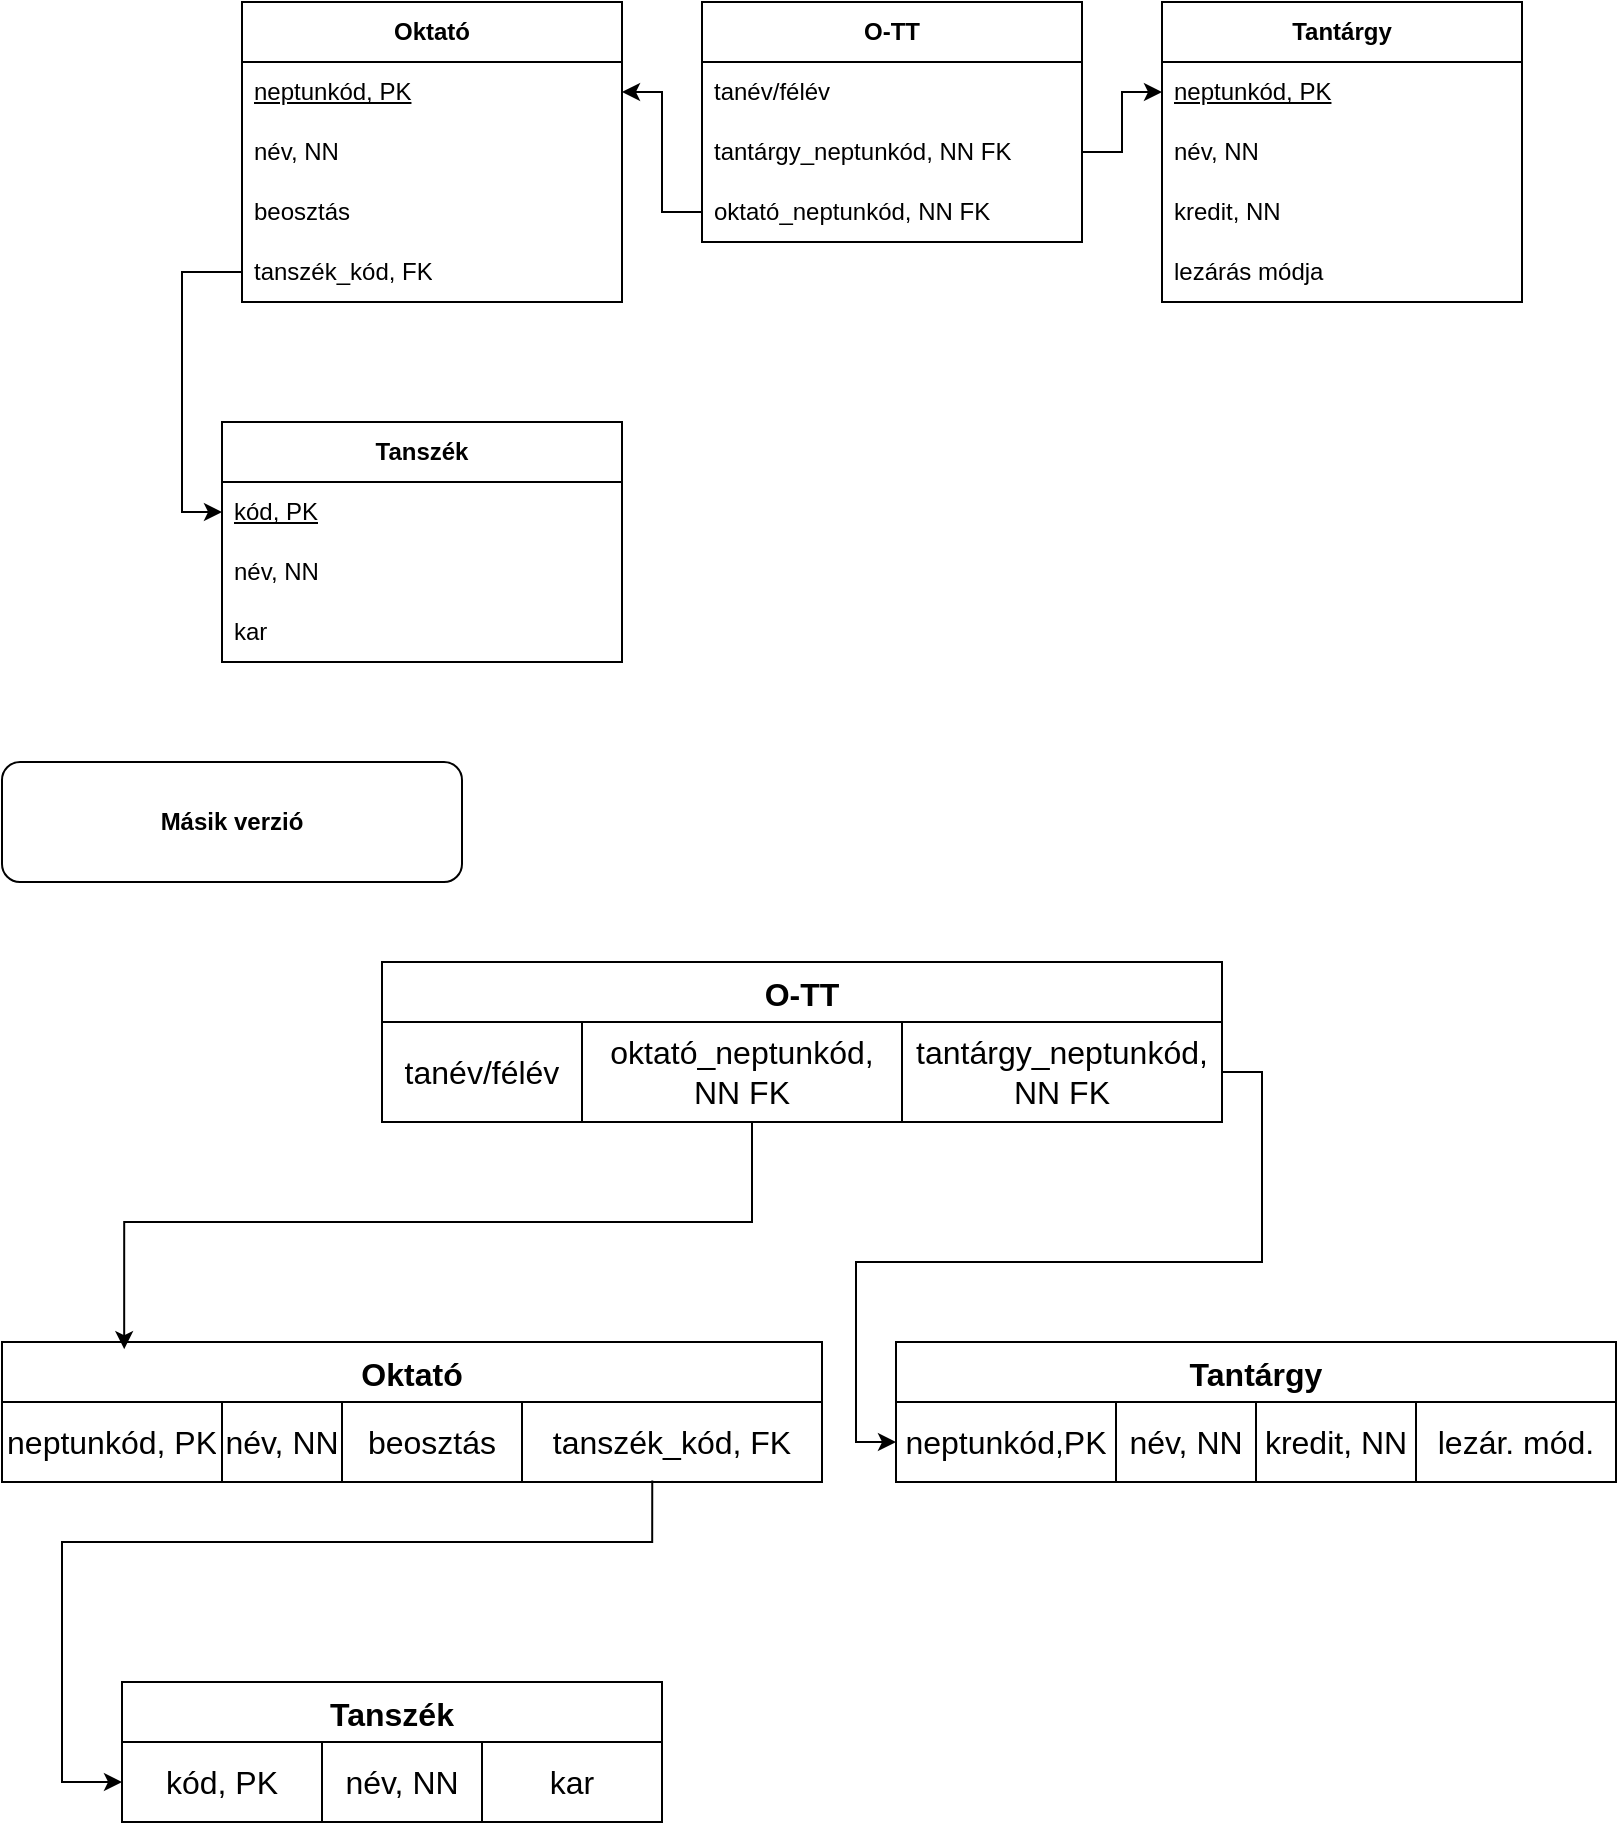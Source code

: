 <mxfile version="24.7.17">
  <diagram id="C5RBs43oDa-KdzZeNtuy" name="Page-1">
    <mxGraphModel dx="1753" dy="2020" grid="1" gridSize="10" guides="1" tooltips="1" connect="1" arrows="1" fold="1" page="1" pageScale="1" pageWidth="827" pageHeight="1169" math="0" shadow="0">
      <root>
        <mxCell id="WIyWlLk6GJQsqaUBKTNV-0" />
        <mxCell id="WIyWlLk6GJQsqaUBKTNV-1" parent="WIyWlLk6GJQsqaUBKTNV-0" />
        <mxCell id="zwBQwwjxAUiw6fbHZpVD-0" value="&lt;b&gt;Tanszék&lt;/b&gt;" style="swimlane;fontStyle=0;childLayout=stackLayout;horizontal=1;startSize=30;horizontalStack=0;resizeParent=1;resizeParentMax=0;resizeLast=0;collapsible=1;marginBottom=0;whiteSpace=wrap;html=1;" parent="WIyWlLk6GJQsqaUBKTNV-1" vertex="1">
          <mxGeometry x="130" y="250" width="200" height="120" as="geometry" />
        </mxCell>
        <mxCell id="zwBQwwjxAUiw6fbHZpVD-1" value="&lt;u&gt;kód, PK&lt;/u&gt;" style="text;strokeColor=none;fillColor=none;align=left;verticalAlign=middle;spacingLeft=4;spacingRight=4;overflow=hidden;points=[[0,0.5],[1,0.5]];portConstraint=eastwest;rotatable=0;whiteSpace=wrap;html=1;" parent="zwBQwwjxAUiw6fbHZpVD-0" vertex="1">
          <mxGeometry y="30" width="200" height="30" as="geometry" />
        </mxCell>
        <mxCell id="zwBQwwjxAUiw6fbHZpVD-2" value="név, NN" style="text;strokeColor=none;fillColor=none;align=left;verticalAlign=middle;spacingLeft=4;spacingRight=4;overflow=hidden;points=[[0,0.5],[1,0.5]];portConstraint=eastwest;rotatable=0;whiteSpace=wrap;html=1;" parent="zwBQwwjxAUiw6fbHZpVD-0" vertex="1">
          <mxGeometry y="60" width="200" height="30" as="geometry" />
        </mxCell>
        <mxCell id="zwBQwwjxAUiw6fbHZpVD-3" value="kar" style="text;strokeColor=none;fillColor=none;align=left;verticalAlign=middle;spacingLeft=4;spacingRight=4;overflow=hidden;points=[[0,0.5],[1,0.5]];portConstraint=eastwest;rotatable=0;whiteSpace=wrap;html=1;" parent="zwBQwwjxAUiw6fbHZpVD-0" vertex="1">
          <mxGeometry y="90" width="200" height="30" as="geometry" />
        </mxCell>
        <mxCell id="zwBQwwjxAUiw6fbHZpVD-4" value="&lt;b&gt;Tantárgy&lt;/b&gt;" style="swimlane;fontStyle=0;childLayout=stackLayout;horizontal=1;startSize=30;horizontalStack=0;resizeParent=1;resizeParentMax=0;resizeLast=0;collapsible=1;marginBottom=0;whiteSpace=wrap;html=1;" parent="WIyWlLk6GJQsqaUBKTNV-1" vertex="1">
          <mxGeometry x="600" y="40" width="180" height="150" as="geometry" />
        </mxCell>
        <mxCell id="zwBQwwjxAUiw6fbHZpVD-5" value="&lt;u&gt;neptunkód, PK&lt;/u&gt;" style="text;strokeColor=none;fillColor=none;align=left;verticalAlign=middle;spacingLeft=4;spacingRight=4;overflow=hidden;points=[[0,0.5],[1,0.5]];portConstraint=eastwest;rotatable=0;whiteSpace=wrap;html=1;" parent="zwBQwwjxAUiw6fbHZpVD-4" vertex="1">
          <mxGeometry y="30" width="180" height="30" as="geometry" />
        </mxCell>
        <mxCell id="zwBQwwjxAUiw6fbHZpVD-6" value="név, NN" style="text;strokeColor=none;fillColor=none;align=left;verticalAlign=middle;spacingLeft=4;spacingRight=4;overflow=hidden;points=[[0,0.5],[1,0.5]];portConstraint=eastwest;rotatable=0;whiteSpace=wrap;html=1;" parent="zwBQwwjxAUiw6fbHZpVD-4" vertex="1">
          <mxGeometry y="60" width="180" height="30" as="geometry" />
        </mxCell>
        <mxCell id="zwBQwwjxAUiw6fbHZpVD-7" value="kredit, NN" style="text;strokeColor=none;fillColor=none;align=left;verticalAlign=middle;spacingLeft=4;spacingRight=4;overflow=hidden;points=[[0,0.5],[1,0.5]];portConstraint=eastwest;rotatable=0;whiteSpace=wrap;html=1;" parent="zwBQwwjxAUiw6fbHZpVD-4" vertex="1">
          <mxGeometry y="90" width="180" height="30" as="geometry" />
        </mxCell>
        <mxCell id="zwBQwwjxAUiw6fbHZpVD-8" value="lezárás módja" style="text;strokeColor=none;fillColor=none;align=left;verticalAlign=middle;spacingLeft=4;spacingRight=4;overflow=hidden;points=[[0,0.5],[1,0.5]];portConstraint=eastwest;rotatable=0;whiteSpace=wrap;html=1;" parent="zwBQwwjxAUiw6fbHZpVD-4" vertex="1">
          <mxGeometry y="120" width="180" height="30" as="geometry" />
        </mxCell>
        <mxCell id="zwBQwwjxAUiw6fbHZpVD-9" value="&lt;b&gt;Oktató&lt;/b&gt;" style="swimlane;fontStyle=0;childLayout=stackLayout;horizontal=1;startSize=30;horizontalStack=0;resizeParent=1;resizeParentMax=0;resizeLast=0;collapsible=1;marginBottom=0;whiteSpace=wrap;html=1;" parent="WIyWlLk6GJQsqaUBKTNV-1" vertex="1">
          <mxGeometry x="140" y="40" width="190" height="150" as="geometry" />
        </mxCell>
        <mxCell id="zwBQwwjxAUiw6fbHZpVD-10" value="&lt;u&gt;neptunkód, PK&lt;/u&gt;" style="text;strokeColor=none;fillColor=none;align=left;verticalAlign=middle;spacingLeft=4;spacingRight=4;overflow=hidden;points=[[0,0.5],[1,0.5]];portConstraint=eastwest;rotatable=0;whiteSpace=wrap;html=1;" parent="zwBQwwjxAUiw6fbHZpVD-9" vertex="1">
          <mxGeometry y="30" width="190" height="30" as="geometry" />
        </mxCell>
        <mxCell id="zwBQwwjxAUiw6fbHZpVD-11" value="név, NN" style="text;strokeColor=none;fillColor=none;align=left;verticalAlign=middle;spacingLeft=4;spacingRight=4;overflow=hidden;points=[[0,0.5],[1,0.5]];portConstraint=eastwest;rotatable=0;whiteSpace=wrap;html=1;" parent="zwBQwwjxAUiw6fbHZpVD-9" vertex="1">
          <mxGeometry y="60" width="190" height="30" as="geometry" />
        </mxCell>
        <mxCell id="zwBQwwjxAUiw6fbHZpVD-12" value="beosztás" style="text;strokeColor=none;fillColor=none;align=left;verticalAlign=middle;spacingLeft=4;spacingRight=4;overflow=hidden;points=[[0,0.5],[1,0.5]];portConstraint=eastwest;rotatable=0;whiteSpace=wrap;html=1;" parent="zwBQwwjxAUiw6fbHZpVD-9" vertex="1">
          <mxGeometry y="90" width="190" height="30" as="geometry" />
        </mxCell>
        <mxCell id="zwBQwwjxAUiw6fbHZpVD-13" value="tanszék_kód, FK" style="text;strokeColor=none;fillColor=none;align=left;verticalAlign=middle;spacingLeft=4;spacingRight=4;overflow=hidden;points=[[0,0.5],[1,0.5]];portConstraint=eastwest;rotatable=0;whiteSpace=wrap;html=1;" parent="zwBQwwjxAUiw6fbHZpVD-9" vertex="1">
          <mxGeometry y="120" width="190" height="30" as="geometry" />
        </mxCell>
        <mxCell id="zwBQwwjxAUiw6fbHZpVD-14" value="&lt;b&gt;O-TT&lt;/b&gt;" style="swimlane;fontStyle=0;childLayout=stackLayout;horizontal=1;startSize=30;horizontalStack=0;resizeParent=1;resizeParentMax=0;resizeLast=0;collapsible=1;marginBottom=0;whiteSpace=wrap;html=1;" parent="WIyWlLk6GJQsqaUBKTNV-1" vertex="1">
          <mxGeometry x="370" y="40" width="190" height="120" as="geometry" />
        </mxCell>
        <mxCell id="zwBQwwjxAUiw6fbHZpVD-15" value="tanév/félév" style="text;strokeColor=none;fillColor=none;align=left;verticalAlign=middle;spacingLeft=4;spacingRight=4;overflow=hidden;points=[[0,0.5],[1,0.5]];portConstraint=eastwest;rotatable=0;whiteSpace=wrap;html=1;" parent="zwBQwwjxAUiw6fbHZpVD-14" vertex="1">
          <mxGeometry y="30" width="190" height="30" as="geometry" />
        </mxCell>
        <mxCell id="zwBQwwjxAUiw6fbHZpVD-16" value="tantárgy_neptunkód, NN FK" style="text;strokeColor=none;fillColor=none;align=left;verticalAlign=middle;spacingLeft=4;spacingRight=4;overflow=hidden;points=[[0,0.5],[1,0.5]];portConstraint=eastwest;rotatable=0;whiteSpace=wrap;html=1;" parent="zwBQwwjxAUiw6fbHZpVD-14" vertex="1">
          <mxGeometry y="60" width="190" height="30" as="geometry" />
        </mxCell>
        <mxCell id="zwBQwwjxAUiw6fbHZpVD-17" value="oktató_neptunkód, NN FK" style="text;strokeColor=none;fillColor=none;align=left;verticalAlign=middle;spacingLeft=4;spacingRight=4;overflow=hidden;points=[[0,0.5],[1,0.5]];portConstraint=eastwest;rotatable=0;whiteSpace=wrap;html=1;" parent="zwBQwwjxAUiw6fbHZpVD-14" vertex="1">
          <mxGeometry y="90" width="190" height="30" as="geometry" />
        </mxCell>
        <mxCell id="zwBQwwjxAUiw6fbHZpVD-18" style="edgeStyle=orthogonalEdgeStyle;rounded=0;orthogonalLoop=1;jettySize=auto;html=1;entryX=0;entryY=0.5;entryDx=0;entryDy=0;" parent="WIyWlLk6GJQsqaUBKTNV-1" source="zwBQwwjxAUiw6fbHZpVD-13" target="zwBQwwjxAUiw6fbHZpVD-1" edge="1">
          <mxGeometry relative="1" as="geometry" />
        </mxCell>
        <mxCell id="zwBQwwjxAUiw6fbHZpVD-19" style="edgeStyle=orthogonalEdgeStyle;rounded=0;orthogonalLoop=1;jettySize=auto;html=1;entryX=1;entryY=0.5;entryDx=0;entryDy=0;" parent="WIyWlLk6GJQsqaUBKTNV-1" source="zwBQwwjxAUiw6fbHZpVD-17" target="zwBQwwjxAUiw6fbHZpVD-10" edge="1">
          <mxGeometry relative="1" as="geometry" />
        </mxCell>
        <mxCell id="zwBQwwjxAUiw6fbHZpVD-20" style="edgeStyle=orthogonalEdgeStyle;rounded=0;orthogonalLoop=1;jettySize=auto;html=1;entryX=0;entryY=0.5;entryDx=0;entryDy=0;" parent="WIyWlLk6GJQsqaUBKTNV-1" source="zwBQwwjxAUiw6fbHZpVD-16" target="zwBQwwjxAUiw6fbHZpVD-5" edge="1">
          <mxGeometry relative="1" as="geometry" />
        </mxCell>
        <mxCell id="zwBQwwjxAUiw6fbHZpVD-23" value="Másik verzió" style="rounded=1;whiteSpace=wrap;html=1;fontStyle=1" parent="WIyWlLk6GJQsqaUBKTNV-1" vertex="1">
          <mxGeometry x="20" y="420" width="230" height="60" as="geometry" />
        </mxCell>
        <mxCell id="zwBQwwjxAUiw6fbHZpVD-37" value="Tantárgy" style="shape=table;startSize=30;container=1;collapsible=0;childLayout=tableLayout;strokeColor=default;fontSize=16;fontStyle=1" parent="WIyWlLk6GJQsqaUBKTNV-1" vertex="1">
          <mxGeometry x="467" y="710" width="360" height="70" as="geometry" />
        </mxCell>
        <mxCell id="zwBQwwjxAUiw6fbHZpVD-38" value="" style="shape=tableRow;horizontal=0;startSize=0;swimlaneHead=0;swimlaneBody=0;strokeColor=inherit;top=0;left=0;bottom=0;right=0;collapsible=0;dropTarget=0;fillColor=none;points=[[0,0.5],[1,0.5]];portConstraint=eastwest;fontSize=16;" parent="zwBQwwjxAUiw6fbHZpVD-37" vertex="1">
          <mxGeometry y="30" width="360" height="40" as="geometry" />
        </mxCell>
        <mxCell id="zwBQwwjxAUiw6fbHZpVD-39" value="neptunkód,PK" style="shape=partialRectangle;html=1;whiteSpace=wrap;connectable=0;strokeColor=inherit;overflow=hidden;fillColor=none;top=0;left=0;bottom=0;right=0;pointerEvents=1;fontSize=16;" parent="zwBQwwjxAUiw6fbHZpVD-38" vertex="1">
          <mxGeometry width="110" height="40" as="geometry">
            <mxRectangle width="110" height="40" as="alternateBounds" />
          </mxGeometry>
        </mxCell>
        <mxCell id="zwBQwwjxAUiw6fbHZpVD-40" value="név, NN" style="shape=partialRectangle;html=1;whiteSpace=wrap;connectable=0;strokeColor=inherit;overflow=hidden;fillColor=none;top=0;left=0;bottom=0;right=0;pointerEvents=1;fontSize=16;" parent="zwBQwwjxAUiw6fbHZpVD-38" vertex="1">
          <mxGeometry x="110" width="70" height="40" as="geometry">
            <mxRectangle width="70" height="40" as="alternateBounds" />
          </mxGeometry>
        </mxCell>
        <mxCell id="zwBQwwjxAUiw6fbHZpVD-41" value="kredit, NN" style="shape=partialRectangle;html=1;whiteSpace=wrap;connectable=0;strokeColor=inherit;overflow=hidden;fillColor=none;top=0;left=0;bottom=0;right=0;pointerEvents=1;fontSize=16;" parent="zwBQwwjxAUiw6fbHZpVD-38" vertex="1">
          <mxGeometry x="180" width="80" height="40" as="geometry">
            <mxRectangle width="80" height="40" as="alternateBounds" />
          </mxGeometry>
        </mxCell>
        <mxCell id="zwBQwwjxAUiw6fbHZpVD-42" value="lezár. mód." style="shape=partialRectangle;html=1;whiteSpace=wrap;connectable=0;strokeColor=inherit;overflow=hidden;fillColor=none;top=0;left=0;bottom=0;right=0;pointerEvents=1;fontSize=16;" parent="zwBQwwjxAUiw6fbHZpVD-38" vertex="1">
          <mxGeometry x="260" width="100" height="40" as="geometry">
            <mxRectangle width="100" height="40" as="alternateBounds" />
          </mxGeometry>
        </mxCell>
        <mxCell id="zwBQwwjxAUiw6fbHZpVD-43" value="O-TT" style="shape=table;startSize=30;container=1;collapsible=0;childLayout=tableLayout;strokeColor=default;fontSize=16;fontStyle=1" parent="WIyWlLk6GJQsqaUBKTNV-1" vertex="1">
          <mxGeometry x="210" y="520" width="420" height="80" as="geometry" />
        </mxCell>
        <mxCell id="zwBQwwjxAUiw6fbHZpVD-44" value="" style="shape=tableRow;horizontal=0;startSize=0;swimlaneHead=0;swimlaneBody=0;strokeColor=inherit;top=0;left=0;bottom=0;right=0;collapsible=0;dropTarget=0;fillColor=none;points=[[0,0.5],[1,0.5]];portConstraint=eastwest;fontSize=16;" parent="zwBQwwjxAUiw6fbHZpVD-43" vertex="1">
          <mxGeometry y="30" width="420" height="50" as="geometry" />
        </mxCell>
        <mxCell id="zwBQwwjxAUiw6fbHZpVD-45" value="tanév/félév" style="shape=partialRectangle;html=1;whiteSpace=wrap;connectable=0;strokeColor=inherit;overflow=hidden;fillColor=none;top=0;left=0;bottom=0;right=0;pointerEvents=1;fontSize=16;" parent="zwBQwwjxAUiw6fbHZpVD-44" vertex="1">
          <mxGeometry width="100" height="50" as="geometry">
            <mxRectangle width="100" height="50" as="alternateBounds" />
          </mxGeometry>
        </mxCell>
        <mxCell id="zwBQwwjxAUiw6fbHZpVD-46" value="oktató_neptunkód, NN FK" style="shape=partialRectangle;html=1;whiteSpace=wrap;connectable=0;strokeColor=inherit;overflow=hidden;fillColor=none;top=0;left=0;bottom=0;right=0;pointerEvents=1;fontSize=16;" parent="zwBQwwjxAUiw6fbHZpVD-44" vertex="1">
          <mxGeometry x="100" width="160" height="50" as="geometry">
            <mxRectangle width="160" height="50" as="alternateBounds" />
          </mxGeometry>
        </mxCell>
        <mxCell id="zwBQwwjxAUiw6fbHZpVD-47" value="tantárgy_neptunkód, NN FK" style="shape=partialRectangle;html=1;whiteSpace=wrap;connectable=0;strokeColor=inherit;overflow=hidden;fillColor=none;top=0;left=0;bottom=0;right=0;pointerEvents=1;fontSize=16;" parent="zwBQwwjxAUiw6fbHZpVD-44" vertex="1">
          <mxGeometry x="260" width="160" height="50" as="geometry">
            <mxRectangle width="160" height="50" as="alternateBounds" />
          </mxGeometry>
        </mxCell>
        <mxCell id="zwBQwwjxAUiw6fbHZpVD-48" style="edgeStyle=orthogonalEdgeStyle;rounded=0;orthogonalLoop=1;jettySize=auto;html=1;entryX=0;entryY=0.5;entryDx=0;entryDy=0;" parent="WIyWlLk6GJQsqaUBKTNV-1" source="zwBQwwjxAUiw6fbHZpVD-44" target="zwBQwwjxAUiw6fbHZpVD-38" edge="1">
          <mxGeometry relative="1" as="geometry" />
        </mxCell>
        <mxCell id="zwBQwwjxAUiw6fbHZpVD-49" value="Oktató" style="shape=table;startSize=30;container=1;collapsible=0;childLayout=tableLayout;strokeColor=default;fontSize=16;fontStyle=1" parent="WIyWlLk6GJQsqaUBKTNV-1" vertex="1">
          <mxGeometry x="20" y="710" width="410" height="70" as="geometry" />
        </mxCell>
        <mxCell id="zwBQwwjxAUiw6fbHZpVD-50" value="" style="shape=tableRow;horizontal=0;startSize=0;swimlaneHead=0;swimlaneBody=0;strokeColor=inherit;top=0;left=0;bottom=0;right=0;collapsible=0;dropTarget=0;fillColor=none;points=[[0,0.5],[1,0.5]];portConstraint=eastwest;fontSize=16;" parent="zwBQwwjxAUiw6fbHZpVD-49" vertex="1">
          <mxGeometry y="30" width="410" height="40" as="geometry" />
        </mxCell>
        <mxCell id="zwBQwwjxAUiw6fbHZpVD-51" value="neptunkód, PK" style="shape=partialRectangle;html=1;whiteSpace=wrap;connectable=0;strokeColor=inherit;overflow=hidden;fillColor=none;top=0;left=0;bottom=0;right=0;pointerEvents=1;fontSize=16;" parent="zwBQwwjxAUiw6fbHZpVD-50" vertex="1">
          <mxGeometry width="110" height="40" as="geometry">
            <mxRectangle width="110" height="40" as="alternateBounds" />
          </mxGeometry>
        </mxCell>
        <mxCell id="zwBQwwjxAUiw6fbHZpVD-52" value="név, NN" style="shape=partialRectangle;html=1;whiteSpace=wrap;connectable=0;strokeColor=inherit;overflow=hidden;fillColor=none;top=0;left=0;bottom=0;right=0;pointerEvents=1;fontSize=16;" parent="zwBQwwjxAUiw6fbHZpVD-50" vertex="1">
          <mxGeometry x="110" width="60" height="40" as="geometry">
            <mxRectangle width="60" height="40" as="alternateBounds" />
          </mxGeometry>
        </mxCell>
        <mxCell id="zwBQwwjxAUiw6fbHZpVD-53" value="beosztás" style="shape=partialRectangle;html=1;whiteSpace=wrap;connectable=0;strokeColor=inherit;overflow=hidden;fillColor=none;top=0;left=0;bottom=0;right=0;pointerEvents=1;fontSize=16;" parent="zwBQwwjxAUiw6fbHZpVD-50" vertex="1">
          <mxGeometry x="170" width="90" height="40" as="geometry">
            <mxRectangle width="90" height="40" as="alternateBounds" />
          </mxGeometry>
        </mxCell>
        <mxCell id="zwBQwwjxAUiw6fbHZpVD-54" value="tanszék_kód, FK" style="shape=partialRectangle;html=1;whiteSpace=wrap;connectable=0;strokeColor=inherit;overflow=hidden;fillColor=none;top=0;left=0;bottom=0;right=0;pointerEvents=1;fontSize=16;" parent="zwBQwwjxAUiw6fbHZpVD-50" vertex="1">
          <mxGeometry x="260" width="150" height="40" as="geometry">
            <mxRectangle width="150" height="40" as="alternateBounds" />
          </mxGeometry>
        </mxCell>
        <mxCell id="zwBQwwjxAUiw6fbHZpVD-55" value="Tanszék" style="shape=table;startSize=30;container=1;collapsible=0;childLayout=tableLayout;strokeColor=default;fontSize=16;fontStyle=1" parent="WIyWlLk6GJQsqaUBKTNV-1" vertex="1">
          <mxGeometry x="80" y="880" width="270" height="70" as="geometry" />
        </mxCell>
        <mxCell id="zwBQwwjxAUiw6fbHZpVD-56" value="" style="shape=tableRow;horizontal=0;startSize=0;swimlaneHead=0;swimlaneBody=0;strokeColor=inherit;top=0;left=0;bottom=0;right=0;collapsible=0;dropTarget=0;fillColor=none;points=[[0,0.5],[1,0.5]];portConstraint=eastwest;fontSize=16;" parent="zwBQwwjxAUiw6fbHZpVD-55" vertex="1">
          <mxGeometry y="30" width="270" height="40" as="geometry" />
        </mxCell>
        <mxCell id="zwBQwwjxAUiw6fbHZpVD-57" value="kód, PK" style="shape=partialRectangle;html=1;whiteSpace=wrap;connectable=0;strokeColor=inherit;overflow=hidden;fillColor=none;top=0;left=0;bottom=0;right=0;pointerEvents=1;fontSize=16;" parent="zwBQwwjxAUiw6fbHZpVD-56" vertex="1">
          <mxGeometry width="100" height="40" as="geometry">
            <mxRectangle width="100" height="40" as="alternateBounds" />
          </mxGeometry>
        </mxCell>
        <mxCell id="zwBQwwjxAUiw6fbHZpVD-58" value="név, NN" style="shape=partialRectangle;html=1;whiteSpace=wrap;connectable=0;strokeColor=inherit;overflow=hidden;fillColor=none;top=0;left=0;bottom=0;right=0;pointerEvents=1;fontSize=16;" parent="zwBQwwjxAUiw6fbHZpVD-56" vertex="1">
          <mxGeometry x="100" width="80" height="40" as="geometry">
            <mxRectangle width="80" height="40" as="alternateBounds" />
          </mxGeometry>
        </mxCell>
        <mxCell id="zwBQwwjxAUiw6fbHZpVD-59" value="kar" style="shape=partialRectangle;html=1;whiteSpace=wrap;connectable=0;strokeColor=inherit;overflow=hidden;fillColor=none;top=0;left=0;bottom=0;right=0;pointerEvents=1;fontSize=16;" parent="zwBQwwjxAUiw6fbHZpVD-56" vertex="1">
          <mxGeometry x="180" width="90" height="40" as="geometry">
            <mxRectangle width="90" height="40" as="alternateBounds" />
          </mxGeometry>
        </mxCell>
        <mxCell id="zwBQwwjxAUiw6fbHZpVD-61" style="edgeStyle=orthogonalEdgeStyle;rounded=0;orthogonalLoop=1;jettySize=auto;html=1;entryX=0.149;entryY=0.051;entryDx=0;entryDy=0;entryPerimeter=0;" parent="WIyWlLk6GJQsqaUBKTNV-1" target="zwBQwwjxAUiw6fbHZpVD-49" edge="1">
          <mxGeometry relative="1" as="geometry">
            <mxPoint x="395" y="600" as="sourcePoint" />
            <mxPoint x="340" y="845" as="targetPoint" />
            <Array as="points">
              <mxPoint x="395" y="650" />
              <mxPoint x="81" y="650" />
            </Array>
          </mxGeometry>
        </mxCell>
        <mxCell id="zwBQwwjxAUiw6fbHZpVD-62" style="edgeStyle=orthogonalEdgeStyle;rounded=0;orthogonalLoop=1;jettySize=auto;html=1;exitX=0.793;exitY=0.98;exitDx=0;exitDy=0;exitPerimeter=0;entryX=0;entryY=0.5;entryDx=0;entryDy=0;" parent="WIyWlLk6GJQsqaUBKTNV-1" source="zwBQwwjxAUiw6fbHZpVD-50" target="zwBQwwjxAUiw6fbHZpVD-56" edge="1">
          <mxGeometry relative="1" as="geometry">
            <mxPoint x="454" y="760" as="sourcePoint" />
            <mxPoint x="50" y="950" as="targetPoint" />
            <Array as="points">
              <mxPoint x="345" y="810" />
              <mxPoint x="50" y="810" />
              <mxPoint x="50" y="930" />
            </Array>
          </mxGeometry>
        </mxCell>
      </root>
    </mxGraphModel>
  </diagram>
</mxfile>
